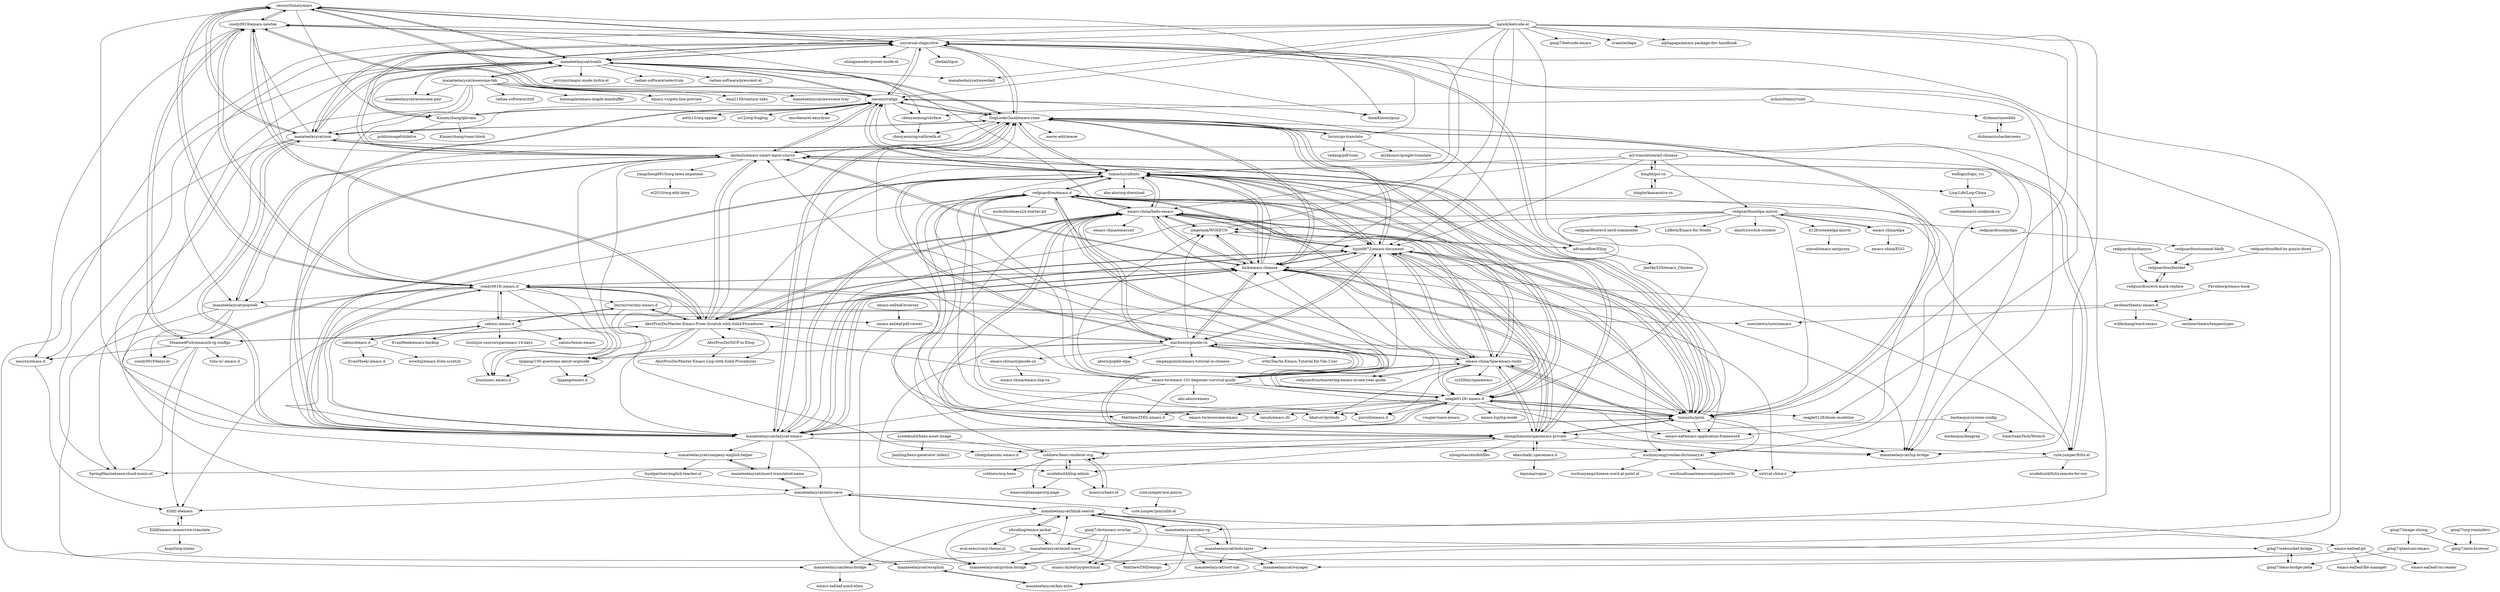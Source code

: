 digraph G {
"casouri/lunarymacs" -> "condy0919/emacs-newbie"
"casouri/lunarymacs" -> "universal-ctags/citre"
"casouri/lunarymacs" -> "manateelazycat/snails"
"casouri/lunarymacs" -> "condy0919/.emacs.d"
"casouri/lunarymacs" -> "casouri/valign"
"casouri/lunarymacs" -> "AmaiKinono/puni" ["e"=1]
"casouri/lunarymacs" -> "manateelazycat/nox"
"casouri/lunarymacs" -> "Kinneyzhang/gkroam"
"slegetank/WGEECN" -> "advanceflow/Elisp"
"slegetank/WGEECN" -> "hick/emacs-chinese"
"slegetank/WGEECN" -> "emacs-china/hello-emacs"
"slegetank/WGEECN" -> "condy0919/emacs-newbie"
"slegetank/WGEECN" -> "lujun9972/emacs-document"
"redguardtoo/elpa-mirror" -> "emacs-china/elpa"
"redguardtoo/elpa-mirror" -> "d12frosted/elpa-mirror"
"redguardtoo/elpa-mirror" -> "tumashu/pyim"
"redguardtoo/elpa-mirror" -> "redguardtoo/myelpa"
"redguardtoo/elpa-mirror" -> "redguardtoo/evil-nerd-commenter" ["e"=1]
"redguardtoo/elpa-mirror" -> "LdBeth/Emacs-for-Noobs"
"redguardtoo/elpa-mirror" -> "slegetank/WGEECN"
"redguardtoo/elpa-mirror" -> "manateelazycat/lazycat-emacs"
"redguardtoo/elpa-mirror" -> "dimitri/switch-window" ["e"=1]
"redguardtoo/elpa-mirror" -> "hick/emacs-chinese"
"redguardtoo/elpa-mirror" -> "cute-jumper/fcitx.el"
"manateelazycat/auto-save" -> "manateelazycat/insert-translated-name"
"manateelazycat/auto-save" -> "manateelazycat/blink-search"
"manateelazycat/auto-save" -> "cute-jumper/pinyinlib.el"
"manateelazycat/auto-save" -> "Elilif/.elemacs"
"manateelazycat/auto-save" -> "manateelazycat/wraplish"
"manateelazycat/snails" -> "manateelazycat/nox"
"manateelazycat/snails" -> "universal-ctags/citre"
"manateelazycat/snails" -> "casouri/valign"
"manateelazycat/snails" -> "manateelazycat/awesome-tab"
"manateelazycat/snails" -> "casouri/lunarymacs"
"manateelazycat/snails" -> "Kinneyzhang/gkroam"
"manateelazycat/snails" -> "jerrypnz/major-mode-hydra.el" ["e"=1]
"manateelazycat/snails" -> "radian-software/selectrum" ["e"=1]
"manateelazycat/snails" -> "manateelazycat/aweshell" ["e"=1]
"manateelazycat/snails" -> "SpringHan/netease-cloud-music.el"
"manateelazycat/snails" -> "manateelazycat/awesome-pair"
"manateelazycat/snails" -> "DogLooksGood/emacs-rime"
"manateelazycat/snails" -> "chenyanming/shrface"
"manateelazycat/snails" -> "radian-software/prescient.el" ["e"=1]
"manateelazycat/snails" -> "manateelazycat/lazycat-emacs"
"wxflogic/logic_vsi" -> "Lisp-Life/Lisp-China"
"condy0919/.emacs.d" -> "condy0919/emacs-newbie"
"condy0919/.emacs.d" -> "manateelazycat/lazycat-emacs"
"condy0919/.emacs.d" -> "cabins/.emacs.d"
"condy0919/.emacs.d" -> "casouri/lunarymacs"
"condy0919/.emacs.d" -> "SteamedFish/emacszh-tg-configs"
"condy0919/.emacs.d" -> "DogLooksGood/emacs-rime"
"condy0919/.emacs.d" -> "hick/emacs-chinese"
"condy0919/.emacs.d" -> "AbstProcDo/Master-Emacs-From-Scratch-with-Solid-Procedures"
"condy0919/.emacs.d" -> "lijigang/100-questions-about-orgmode"
"condy0919/.emacs.d" -> "Jousimies/.emacs.d"
"condy0919/.emacs.d" -> "seagle0128/.emacs.d"
"condy0919/.emacs.d" -> "zilongshanren/.emacs.d"
"condy0919/.emacs.d" -> "MatthewZMD/.emacs.d" ["e"=1]
"condy0919/.emacs.d" -> "Imymirror/imy-emacs.d"
"condy0919/.emacs.d" -> "manateelazycat/popweb"
"redguardtoo/dianyou" -> "redguardtoo/fastdef"
"redguardtoo/dianyou" -> "redguardtoo/evil-mark-replace"
"dickmao/nnreddit" -> "dickmao/nnhackernews"
"kaiwk/leetcode.el" -> "manateelazycat/snails"
"kaiwk/leetcode.el" -> "lujun9972/emacs-document"
"kaiwk/leetcode.el" -> "casouri/valign"
"kaiwk/leetcode.el" -> "manateelazycat/lsp-bridge" ["e"=1]
"kaiwk/leetcode.el" -> "hick/emacs-chinese"
"kaiwk/leetcode.el" -> "universal-ctags/citre"
"kaiwk/leetcode.el" -> "manateelazycat/aweshell" ["e"=1]
"kaiwk/leetcode.el" -> "ginqi7/leetcode-emacs"
"kaiwk/leetcode.el" -> "manateelazycat/lazycat-emacs"
"kaiwk/leetcode.el" -> "seagle0128/doom-modeline" ["e"=1]
"kaiwk/leetcode.el" -> "nasyxx/emacs.d"
"kaiwk/leetcode.el" -> "tumashu/pyim"
"kaiwk/leetcode.el" -> "seagle0128/.emacs.d"
"kaiwk/leetcode.el" -> "svaante/dape" ["e"=1]
"kaiwk/leetcode.el" -> "alphapapa/emacs-package-dev-handbook" ["e"=1]
"nasyxx/emacs.d" -> "Elilif/.elemacs"
"manateelazycat/awesome-tab" -> "manateelazycat/snails"
"manateelazycat/awesome-tab" -> "ema2159/centaur-tabs" ["e"=1]
"manateelazycat/awesome-tab" -> "manateelazycat/awesome-tray" ["e"=1]
"manateelazycat/awesome-tab" -> "manateelazycat/lazycat-emacs"
"manateelazycat/awesome-tab" -> "DogLooksGood/emacs-rime"
"manateelazycat/awesome-tab" -> "manateelazycat/nox"
"manateelazycat/awesome-tab" -> "radian-software/ctrlf" ["e"=1]
"manateelazycat/awesome-tab" -> "manateelazycat/auto-save"
"manateelazycat/awesome-tab" -> "casouri/valign"
"manateelazycat/awesome-tab" -> "honmaple/emacs-maple-minibuffer"
"manateelazycat/awesome-tab" -> "emacs-vs/goto-line-preview" ["e"=1]
"manateelazycat/awesome-tab" -> "manateelazycat/awesome-pair"
"binghe/pcl-cn" -> "Lisp-Life/Lisp-China"
"binghe/pcl-cn" -> "binghe/kamasutra-cn"
"binghe/pcl-cn" -> "acl-translation/acl-chinese"
"cabins/.emacs.d" -> "cabins/emacs.d"
"cabins/.emacs.d" -> "Imymirror/imy-emacs.d"
"cabins/.emacs.d" -> "condy0919/.emacs.d"
"cabins/.emacs.d" -> "EvanMeek/emacs-backup"
"cabins/.emacs.d" -> "liuzhijun-source/spacemacs-14-days"
"cabins/.emacs.d" -> "cabins/tenon-emacs"
"binghe/kamasutra-cn" -> "binghe/pcl-cn"
"manateelazycat/color-rg" -> "manateelazycat/blink-search"
"manateelazycat/color-rg" -> "manateelazycat/sort-tab"
"manateelazycat/color-rg" -> "manateelazycat/holo-layer"
"manateelazycat/color-rg" -> "manateelazycat/key-echo"
"manateelazycat/insert-translated-name" -> "manateelazycat/company-english-helper"
"manateelazycat/insert-translated-name" -> "manateelazycat/auto-save"
"Lisp-Life/Lisp-China" -> "oneforalone/cl-cookbook-cn"
"marboo/orgmode-cn" -> "emacs-china/hello-emacs"
"marboo/orgmode-cn" -> "lujun9972/emacs-document"
"marboo/orgmode-cn" -> "tumashu/cnfonts"
"marboo/orgmode-cn" -> "AbstProcDo/Master-Emacs-From-Scratch-with-Solid-Procedures"
"marboo/orgmode-cn" -> "hick/emacs-chinese"
"marboo/orgmode-cn" -> "zilongshanren/spacemacs-private"
"marboo/orgmode-cn" -> "emacs-china/orgmode-cn"
"marboo/orgmode-cn" -> "xcodebuild/blog-admin"
"marboo/orgmode-cn" -> "emacs-china/Spacemacs-rocks"
"marboo/orgmode-cn" -> "tumashu/pyim"
"marboo/orgmode-cn" -> "slegetank/WGEECN"
"marboo/orgmode-cn" -> "aborn/popkit-elpa"
"marboo/orgmode-cn" -> "lijigang/100-questions-about-orgmode"
"marboo/orgmode-cn" -> "empenguinxh/emacs-tutorial-in-chinese"
"marboo/orgmode-cn" -> "w0mTea/An.Emacs.Tutorial.for.Vim.User" ["e"=1]
"manateelazycat/company-english-helper" -> "manateelazycat/insert-translated-name"
"manateelazycat/company-english-helper" -> "loyalpartner/english-teacher.el"
"redguardtoo/myelpa" -> "redguardtoo/counsel-bbdb"
"tumashu/cnfonts" -> "tumashu/pyim"
"tumashu/cnfonts" -> "hick/emacs-chinese"
"tumashu/cnfonts" -> "lujun9972/emacs-document"
"tumashu/cnfonts" -> "DogLooksGood/emacs-rime"
"tumashu/cnfonts" -> "emacs-china/hello-emacs"
"tumashu/cnfonts" -> "casouri/valign"
"tumashu/cnfonts" -> "laishulu/emacs-smart-input-source"
"tumashu/cnfonts" -> "manateelazycat/lazycat-emacs"
"tumashu/cnfonts" -> "marboo/orgmode-cn"
"tumashu/cnfonts" -> "zilongshanren/spacemacs-private"
"tumashu/cnfonts" -> "abo-abo/org-download" ["e"=1]
"tumashu/cnfonts" -> "seagle0128/.emacs.d"
"tumashu/cnfonts" -> "emacs-china/Spacemacs-rocks"
"tumashu/cnfonts" -> "AbstProcDo/Master-Emacs-From-Scratch-with-Solid-Procedures"
"tumashu/cnfonts" -> "redguardtoo/emacs.d"
"redguardtoo/emacs.d" -> "purcell/emacs.d" ["e"=1]
"redguardtoo/emacs.d" -> "seagle0128/.emacs.d"
"redguardtoo/emacs.d" -> "redguardtoo/mastering-emacs-in-one-year-guide" ["e"=1]
"redguardtoo/emacs.d" -> "lujun9972/emacs-document"
"redguardtoo/emacs.d" -> "emacs-china/Spacemacs-rocks"
"redguardtoo/emacs.d" -> "bbatsov/prelude" ["e"=1]
"redguardtoo/emacs.d" -> "tumashu/pyim"
"redguardtoo/emacs.d" -> "emacs-eaf/emacs-application-framework" ["e"=1]
"redguardtoo/emacs.d" -> "emacs-china/hello-emacs"
"redguardtoo/emacs.d" -> "manateelazycat/lazycat-emacs"
"redguardtoo/emacs.d" -> "tumashu/cnfonts"
"redguardtoo/emacs.d" -> "manateelazycat/lsp-bridge" ["e"=1]
"redguardtoo/emacs.d" -> "eschulte/emacs24-starter-kit" ["e"=1]
"redguardtoo/emacs.d" -> "emacs-tw/awesome-emacs" ["e"=1]
"redguardtoo/emacs.d" -> "caisah/emacs.dz" ["e"=1]
"condy0919/emacs-newbie" -> "condy0919/.emacs.d"
"condy0919/emacs-newbie" -> "SteamedFish/emacszh-tg-configs"
"condy0919/emacs-newbie" -> "AbstProcDo/Master-Emacs-From-Scratch-with-Solid-Procedures"
"condy0919/emacs-newbie" -> "universal-ctags/citre"
"condy0919/emacs-newbie" -> "casouri/lunarymacs"
"condy0919/emacs-newbie" -> "casouri/valign"
"condy0919/emacs-newbie" -> "nasyxx/emacs.d"
"casouri/valign" -> "DogLooksGood/emacs-rime"
"casouri/valign" -> "awth13/org-appear" ["e"=1]
"casouri/valign" -> "manateelazycat/popweb"
"casouri/valign" -> "chenyanming/calibredb.el" ["e"=1]
"casouri/valign" -> "manateelazycat/snails"
"casouri/valign" -> "io12/org-fragtog" ["e"=1]
"casouri/valign" -> "laishulu/emacs-smart-input-source"
"casouri/valign" -> "tumashu/cnfonts"
"casouri/valign" -> "casouri/lunarymacs"
"casouri/valign" -> "condy0919/emacs-newbie"
"casouri/valign" -> "universal-ctags/citre"
"casouri/valign" -> "Kinneyzhang/gkroam"
"casouri/valign" -> "AmaiKinono/puni" ["e"=1]
"casouri/valign" -> "misohena/el-easydraw" ["e"=1]
"casouri/valign" -> "chenyanming/shrface"
"mihaiolteanu/vuiet" -> "dickmao/nnreddit"
"mihaiolteanu/vuiet" -> "chenyanming/shrface"
"tumashu/pyim" -> "tumashu/cnfonts"
"tumashu/pyim" -> "DogLooksGood/emacs-rime"
"tumashu/pyim" -> "hick/emacs-chinese"
"tumashu/pyim" -> "lujun9972/emacs-document"
"tumashu/pyim" -> "emacs-china/hello-emacs"
"tumashu/pyim" -> "manateelazycat/lazycat-emacs"
"tumashu/pyim" -> "seagle0128/.emacs.d"
"tumashu/pyim" -> "redguardtoo/emacs.d"
"tumashu/pyim" -> "laishulu/emacs-smart-input-source"
"tumashu/pyim" -> "emacs-eaf/emacs-application-framework" ["e"=1]
"tumashu/pyim" -> "xuchunyang/youdao-dictionary.el"
"tumashu/pyim" -> "manateelazycat/lsp-bridge" ["e"=1]
"tumashu/pyim" -> "emacs-china/Spacemacs-rocks"
"tumashu/pyim" -> "zilongshanren/spacemacs-private"
"tumashu/pyim" -> "casouri/valign"
"lorniu/go-translate" -> "atykhonov/google-translate" ["e"=1]
"lorniu/go-translate" -> "DogLooksGood/emacs-rime"
"lorniu/go-translate" -> "universal-ctags/citre"
"lorniu/go-translate" -> "vedang/pdf-tools" ["e"=1]
"AbstProcDo/Master-Emacs-From-Scratch-with-Solid-Procedures" -> "condy0919/emacs-newbie"
"AbstProcDo/Master-Emacs-From-Scratch-with-Solid-Procedures" -> "SteamedFish/emacszh-tg-configs"
"AbstProcDo/Master-Emacs-From-Scratch-with-Solid-Procedures" -> "emacs-china/hello-emacs"
"AbstProcDo/Master-Emacs-From-Scratch-with-Solid-Procedures" -> "laishulu/emacs-smart-input-source"
"AbstProcDo/Master-Emacs-From-Scratch-with-Solid-Procedures" -> "AbstProcDo/SICP-in-Elisp"
"AbstProcDo/Master-Emacs-From-Scratch-with-Solid-Procedures" -> "Imymirror/imy-emacs.d"
"AbstProcDo/Master-Emacs-From-Scratch-with-Solid-Procedures" -> "lujun9972/emacs-document"
"AbstProcDo/Master-Emacs-From-Scratch-with-Solid-Procedures" -> "hick/emacs-chinese"
"AbstProcDo/Master-Emacs-From-Scratch-with-Solid-Procedures" -> "marboo/orgmode-cn"
"AbstProcDo/Master-Emacs-From-Scratch-with-Solid-Procedures" -> "DogLooksGood/emacs-rime"
"AbstProcDo/Master-Emacs-From-Scratch-with-Solid-Procedures" -> "condy0919/.emacs.d"
"AbstProcDo/Master-Emacs-From-Scratch-with-Solid-Procedures" -> "lijigang/100-questions-about-orgmode"
"AbstProcDo/Master-Emacs-From-Scratch-with-Solid-Procedures" -> "AbstProcDo/Master-Emacs-Lisp-with-Solid-Procedures"
"AbstProcDo/Master-Emacs-From-Scratch-with-Solid-Procedures" -> "Jousimies/.emacs.d"
"AbstProcDo/Master-Emacs-From-Scratch-with-Solid-Procedures" -> "manateelazycat/lazycat-emacs"
"universal-ctags/citre" -> "condy0919/emacs-newbie"
"universal-ctags/citre" -> "manateelazycat/snails"
"universal-ctags/citre" -> "casouri/lunarymacs"
"universal-ctags/citre" -> "laishulu/emacs-smart-input-source"
"universal-ctags/citre" -> "manateelazycat/lsp-bridge" ["e"=1]
"universal-ctags/citre" -> "manateelazycat/nox"
"universal-ctags/citre" -> "MatthewZMD/emigo" ["e"=1]
"universal-ctags/citre" -> "casouri/valign"
"universal-ctags/citre" -> "manateelazycat/popweb"
"universal-ctags/citre" -> "advanceflow/Elisp"
"universal-ctags/citre" -> "manateelazycat/holo-layer"
"universal-ctags/citre" -> "DogLooksGood/emacs-rime"
"universal-ctags/citre" -> "AmaiKinono/puni" ["e"=1]
"universal-ctags/citre" -> "zbelial/lspce" ["e"=1]
"universal-ctags/citre" -> "elizagamedev/power-mode.el"
"emacs-china/hello-emacs" -> "lujun9972/emacs-document"
"emacs-china/hello-emacs" -> "emacs-china/Spacemacs-rocks"
"emacs-china/hello-emacs" -> "tumashu/cnfonts"
"emacs-china/hello-emacs" -> "marboo/orgmode-cn"
"emacs-china/hello-emacs" -> "AbstProcDo/Master-Emacs-From-Scratch-with-Solid-Procedures"
"emacs-china/hello-emacs" -> "manateelazycat/lazycat-emacs"
"emacs-china/hello-emacs" -> "hick/emacs-chinese"
"emacs-china/hello-emacs" -> "tumashu/pyim"
"emacs-china/hello-emacs" -> "zilongshanren/spacemacs-private"
"emacs-china/hello-emacs" -> "seagle0128/.emacs.d"
"emacs-china/hello-emacs" -> "emacs-china/emacsist"
"emacs-china/hello-emacs" -> "redguardtoo/emacs.d"
"emacs-china/hello-emacs" -> "condy0919/emacs-newbie"
"emacs-china/hello-emacs" -> "slegetank/WGEECN"
"emacs-china/hello-emacs" -> "xuchunyang/youdao-dictionary.el"
"manateelazycat/nox" -> "manateelazycat/snails"
"manateelazycat/nox" -> "SpringHan/netease-cloud-music.el"
"manateelazycat/nox" -> "universal-ctags/citre"
"manateelazycat/nox" -> "laishulu/emacs-smart-input-source"
"manateelazycat/nox" -> "casouri/lunarymacs"
"manateelazycat/nox" -> "DogLooksGood/emacs-rime"
"manateelazycat/nox" -> "manateelazycat/color-rg"
"manateelazycat/nox" -> "manateelazycat/lazycat-emacs"
"manateelazycat/nox" -> "casouri/valign"
"manateelazycat/nox" -> "manateelazycat/deno-bridge"
"manateelazycat/nox" -> "condy0919/emacs-newbie"
"yangsheng6810/org-latex-impatient" -> "et2010/org-edit-latex"
"chenyanming/shrface" -> "chenyanming/calibredb.el" ["e"=1]
"Kinneyzhang/gkroam" -> "publicimageltd/delve" ["e"=1]
"Kinneyzhang/gkroam" -> "Kinneyzhang/roam-block"
"Kinneyzhang/gkroam" -> "manateelazycat/snails"
"Kinneyzhang/gkroam" -> "casouri/valign"
"SteamedFish/emacszh-tg-configs" -> "condy0919/emacs-newbie"
"SteamedFish/emacszh-tg-configs" -> "nasyxx/emacs.d"
"SteamedFish/emacszh-tg-configs" -> "AbstProcDo/Master-Emacs-From-Scratch-with-Solid-Procedures"
"SteamedFish/emacszh-tg-configs" -> "Elilif/.elemacs"
"SteamedFish/emacszh-tg-configs" -> "condy0919/fanyi.el"
"SteamedFish/emacszh-tg-configs" -> "condy0919/.emacs.d"
"SteamedFish/emacszh-tg-configs" -> "tshu-w/.emacs.d"
"SteamedFish/emacszh-tg-configs" -> "SpringHan/netease-cloud-music.el"
"DogLooksGood/emacs-rime" -> "laishulu/emacs-smart-input-source"
"DogLooksGood/emacs-rime" -> "tumashu/pyim"
"DogLooksGood/emacs-rime" -> "casouri/valign"
"DogLooksGood/emacs-rime" -> "tumashu/cnfonts"
"DogLooksGood/emacs-rime" -> "manateelazycat/lazycat-emacs"
"DogLooksGood/emacs-rime" -> "manateelazycat/lsp-bridge" ["e"=1]
"DogLooksGood/emacs-rime" -> "manateelazycat/nox"
"DogLooksGood/emacs-rime" -> "lorniu/go-translate"
"DogLooksGood/emacs-rime" -> "hick/emacs-chinese"
"DogLooksGood/emacs-rime" -> "lujun9972/emacs-document"
"DogLooksGood/emacs-rime" -> "chenyanming/calibredb.el" ["e"=1]
"DogLooksGood/emacs-rime" -> "universal-ctags/citre"
"DogLooksGood/emacs-rime" -> "seagle0128/.emacs.d"
"DogLooksGood/emacs-rime" -> "meow-edit/meow" ["e"=1]
"DogLooksGood/emacs-rime" -> "manateelazycat/snails"
"xuchunyang/youdao-dictionary.el" -> "xuchunyang/chinese-word-at-point.el"
"xuchunyang/youdao-dictionary.el" -> "SpringHan/netease-cloud-music.el"
"xuchunyang/youdao-dictionary.el" -> "wushuaibuaa/emacscompanywords"
"xuchunyang/youdao-dictionary.el" -> "xwl/cal-china-x"
"laishulu/emacs-smart-input-source" -> "DogLooksGood/emacs-rime"
"laishulu/emacs-smart-input-source" -> "universal-ctags/citre"
"laishulu/emacs-smart-input-source" -> "hick/emacs-chinese"
"laishulu/emacs-smart-input-source" -> "cute-jumper/fcitx.el"
"laishulu/emacs-smart-input-source" -> "casouri/valign"
"laishulu/emacs-smart-input-source" -> "AbstProcDo/Master-Emacs-From-Scratch-with-Solid-Procedures"
"laishulu/emacs-smart-input-source" -> "manateelazycat/nox"
"laishulu/emacs-smart-input-source" -> "tumashu/cnfonts"
"laishulu/emacs-smart-input-source" -> "manateelazycat/popweb"
"laishulu/emacs-smart-input-source" -> "Jousimies/.emacs.d"
"laishulu/emacs-smart-input-source" -> "manateelazycat/lazycat-emacs"
"laishulu/emacs-smart-input-source" -> "tumashu/pyim"
"laishulu/emacs-smart-input-source" -> "yangsheng6810/org-latex-impatient"
"laishulu/emacs-smart-input-source" -> "lijigang/100-questions-about-orgmode"
"laishulu/emacs-smart-input-source" -> "condy0919/emacs-newbie"
"redguardtoo/find-by-pinyin-dired" -> "redguardtoo/fastdef"
"dickmao/nnhackernews" -> "dickmao/nnreddit"
"AbstProcDo/SICP-in-Elisp" -> "AbstProcDo/Master-Emacs-Lisp-with-Solid-Procedures"
"emacs-china/orgmode-cn" -> "emacs-china/emacs-lisp-cn"
"zilongshanren/spacemacs-private" -> "emacs-china/Spacemacs-rocks"
"zilongshanren/spacemacs-private" -> "lujun9972/emacs-document"
"zilongshanren/spacemacs-private" -> "emacs-china/hello-emacs"
"zilongshanren/spacemacs-private" -> "tumashu/cnfonts"
"zilongshanren/spacemacs-private" -> "xuchunyang/youdao-dictionary.el"
"zilongshanren/spacemacs-private" -> "hick/emacs-chinese"
"zilongshanren/spacemacs-private" -> "tumashu/pyim"
"zilongshanren/spacemacs-private" -> "coldnew/hexo-renderer-org"
"zilongshanren/spacemacs-private" -> "marboo/orgmode-cn"
"zilongshanren/spacemacs-private" -> "redguardtoo/emacs.d"
"zilongshanren/spacemacs-private" -> "zilongshanren/dotfiles"
"zilongshanren/spacemacs-private" -> "ekaschalk/.spacemacs.d"
"zilongshanren/spacemacs-private" -> "zilongshanren/.emacs.d"
"zilongshanren/spacemacs-private" -> "xcodebuild/blog-admin"
"zilongshanren/spacemacs-private" -> "cute-jumper/fcitx.el"
"cute-jumper/fcitx.el" -> "xcodebuild/fcitx-remote-for-osx" ["e"=1]
"cute-jumper/fcitx.el" -> "laishulu/emacs-smart-input-source"
"cute-jumper/fcitx.el" -> "xwl/cal-china-x"
"hick/emacs-chinese" -> "tumashu/cnfonts"
"hick/emacs-chinese" -> "tumashu/pyim"
"hick/emacs-chinese" -> "laishulu/emacs-smart-input-source"
"hick/emacs-chinese" -> "lujun9972/emacs-document"
"hick/emacs-chinese" -> "manateelazycat/lazycat-emacs"
"hick/emacs-chinese" -> "emacs-china/hello-emacs"
"hick/emacs-chinese" -> "DogLooksGood/emacs-rime"
"hick/emacs-chinese" -> "AbstProcDo/Master-Emacs-From-Scratch-with-Solid-Procedures"
"hick/emacs-chinese" -> "condy0919/.emacs.d"
"hick/emacs-chinese" -> "marboo/orgmode-cn"
"hick/emacs-chinese" -> "cute-jumper/fcitx.el"
"hick/emacs-chinese" -> "slegetank/WGEECN"
"hick/emacs-chinese" -> "zilongshanren/spacemacs-private"
"hick/emacs-chinese" -> "casouri/valign"
"hick/emacs-chinese" -> "xwl/cal-china-x"
"cute-jumper/ace-pinyin" -> "cute-jumper/pinyinlib.el"
"lijigang/100-questions-about-orgmode" -> "lijigang/emacs.d"
"lijigang/100-questions-about-orgmode" -> "Jousimies/.emacs.d"
"emacs-eaf/eaf-pdf-viewer" -> "manateelazycat/python-bridge"
"Imymirror/imy-emacs.d" -> "lijigang/emacs.d"
"Imymirror/imy-emacs.d" -> "cabins/.emacs.d"
"Imymirror/imy-emacs.d" -> "nowislewis/nowisemacs"
"Imymirror/imy-emacs.d" -> "AbstProcDo/Master-Emacs-From-Scratch-with-Solid-Procedures"
"emacs-eaf/eaf-browser" -> "emacs-eaf/eaf-pdf-viewer"
"redguardtoo/evil-mark-replace" -> "redguardtoo/fastdef"
"emacs-china/Spacemacs-rocks" -> "zilongshanren/spacemacs-private"
"emacs-china/Spacemacs-rocks" -> "lujun9972/emacs-document"
"emacs-china/Spacemacs-rocks" -> "redguardtoo/emacs.d"
"emacs-china/Spacemacs-rocks" -> "emacs-china/hello-emacs"
"emacs-china/Spacemacs-rocks" -> "redguardtoo/mastering-emacs-in-one-year-guide" ["e"=1]
"emacs-china/Spacemacs-rocks" -> "purcell/emacs.d" ["e"=1]
"emacs-china/Spacemacs-rocks" -> "seagle0128/.emacs.d"
"emacs-china/Spacemacs-rocks" -> "tumashu/pyim"
"emacs-china/Spacemacs-rocks" -> "tumashu/cnfonts"
"emacs-china/Spacemacs-rocks" -> "syl20bnr/spacemacs" ["e"=1]
"emacs-china/Spacemacs-rocks" -> "hick/emacs-chinese"
"emacs-china/Spacemacs-rocks" -> "bbatsov/prelude" ["e"=1]
"emacs-china/Spacemacs-rocks" -> "emacs-tw/emacs-101-beginner-survival-guide"
"emacs-china/Spacemacs-rocks" -> "marboo/orgmode-cn"
"emacs-china/Spacemacs-rocks" -> "emacs-eaf/emacs-application-framework" ["e"=1]
"manateelazycat/popweb" -> "condy0919/fanyi.el"
"manateelazycat/popweb" -> "casouri/valign"
"manateelazycat/popweb" -> "emacs-eaf/eaf-pdf-viewer"
"manateelazycat/popweb" -> "manateelazycat/company-english-helper"
"manateelazycat/popweb" -> "manateelazycat/python-bridge"
"emacs-tw/emacs-101-beginner-survival-guide" -> "lujun9972/emacs-document"
"emacs-tw/emacs-101-beginner-survival-guide" -> "manateelazycat/lazycat-emacs"
"emacs-tw/emacs-101-beginner-survival-guide" -> "tumashu/pyim"
"emacs-tw/emacs-101-beginner-survival-guide" -> "tumashu/cnfonts"
"emacs-tw/emacs-101-beginner-survival-guide" -> "hick/emacs-chinese"
"emacs-tw/emacs-101-beginner-survival-guide" -> "emacs-china/Spacemacs-rocks"
"emacs-tw/emacs-101-beginner-survival-guide" -> "DogLooksGood/emacs-rime"
"emacs-tw/emacs-101-beginner-survival-guide" -> "seagle0128/.emacs.d"
"emacs-tw/emacs-101-beginner-survival-guide" -> "emacs-china/hello-emacs"
"emacs-tw/emacs-101-beginner-survival-guide" -> "abo-abo/oremacs" ["e"=1]
"emacs-tw/emacs-101-beginner-survival-guide" -> "redguardtoo/emacs.d"
"emacs-tw/emacs-101-beginner-survival-guide" -> "AbstProcDo/Master-Emacs-From-Scratch-with-Solid-Procedures"
"emacs-tw/emacs-101-beginner-survival-guide" -> "slegetank/WGEECN"
"emacs-tw/emacs-101-beginner-survival-guide" -> "laishulu/emacs-smart-input-source"
"emacs-tw/emacs-101-beginner-survival-guide" -> "MatthewZMD/.emacs.d" ["e"=1]
"xcodebuild/hexo-asset-image" -> "coldnew/hexo-renderer-org"
"xcodebuild/hexo-asset-image" -> "Jamling/hexo-generator-index2"
"acl-translation/acl-chinese" -> "binghe/pcl-cn"
"acl-translation/acl-chinese" -> "emacs-china/hello-emacs"
"acl-translation/acl-chinese" -> "lujun9972/emacs-document"
"acl-translation/acl-chinese" -> "redguardtoo/elpa-mirror"
"acl-translation/acl-chinese" -> "xuchunyang/youdao-dictionary.el"
"acl-translation/acl-chinese" -> "tumashu/cnfonts"
"cabins/emacs.d" -> "cabins/.emacs.d"
"cabins/emacs.d" -> "EvanMeek/.emacs.d"
"cabins/emacs.d" -> "wowhxj/emacs-from-scratch"
"coldnew/hexo-renderer-org" -> "xcodebuild/blog-admin"
"coldnew/hexo-renderer-org" -> "kuanyui/hexo.el"
"coldnew/hexo-renderer-org" -> "coldnew/org-hexo"
"coldnew/hexo-renderer-org" -> "coldnew/hexo-renderer-org"
"coldnew/hexo-renderer-org" -> "emacsorphanage/org-page" ["e"=1]
"coldnew/hexo-renderer-org" -> "zilongshanren/spacemacs-private"
"coldnew/hexo-renderer-org" -> "emacs-china/hello-emacs"
"neoheartbeats/.emacs.d" -> "willbchang/ward-emacs"
"neoheartbeats/.emacs.d" -> "neoheartbeats/tempestypes"
"neoheartbeats/.emacs.d" -> "nowislewis/nowisemacs"
"neoheartbeats/.emacs.d" -> "Elilif/.elemacs"
"advanceflow/Elisp" -> "JanSky520/emacs_Chinese"
"advanceflow/Elisp" -> "universal-ctags/citre"
"advanceflow/Elisp" -> "slegetank/WGEECN"
"emacs-eaf/eaf-git" -> "emacs-eaf/eaf-file-manager"
"emacs-eaf/eaf-git" -> "emacs-eaf/eaf-rss-reader"
"emacs-eaf/eaf-git" -> "manateelazycat/python-bridge"
"emacs-eaf/eaf-git" -> "manateelazycat/voyager"
"seagle0128/.emacs.d" -> "lujun9972/emacs-document"
"seagle0128/.emacs.d" -> "redguardtoo/emacs.d"
"seagle0128/.emacs.d" -> "purcell/emacs.d" ["e"=1]
"seagle0128/.emacs.d" -> "emacs-eaf/emacs-application-framework" ["e"=1]
"seagle0128/.emacs.d" -> "MatthewZMD/.emacs.d" ["e"=1]
"seagle0128/.emacs.d" -> "manateelazycat/lazycat-emacs"
"seagle0128/.emacs.d" -> "manateelazycat/lsp-bridge" ["e"=1]
"seagle0128/.emacs.d" -> "caisah/emacs.dz" ["e"=1]
"seagle0128/.emacs.d" -> "seagle0128/doom-modeline" ["e"=1]
"seagle0128/.emacs.d" -> "rougier/nano-emacs" ["e"=1]
"seagle0128/.emacs.d" -> "emacs-lsp/lsp-mode" ["e"=1]
"seagle0128/.emacs.d" -> "DogLooksGood/emacs-rime"
"seagle0128/.emacs.d" -> "tumashu/pyim"
"seagle0128/.emacs.d" -> "bbatsov/prelude" ["e"=1]
"seagle0128/.emacs.d" -> "emacs-tw/awesome-emacs" ["e"=1]
"ginqi7/dictionary-overlay" -> "manateelazycat/python-bridge"
"ginqi7/dictionary-overlay" -> "mumu-lhl/eaf-pyqterminal"
"ginqi7/dictionary-overlay" -> "ginqi7/websocket-bridge"
"ginqi7/dictionary-overlay" -> "manateelazycat/mind-wave"
"manateelazycat/lazycat-emacs" -> "lujun9972/emacs-document"
"manateelazycat/lazycat-emacs" -> "seagle0128/.emacs.d"
"manateelazycat/lazycat-emacs" -> "DogLooksGood/emacs-rime"
"manateelazycat/lazycat-emacs" -> "manateelazycat/auto-save"
"manateelazycat/lazycat-emacs" -> "manateelazycat/lsp-bridge" ["e"=1]
"manateelazycat/lazycat-emacs" -> "condy0919/.emacs.d"
"manateelazycat/lazycat-emacs" -> "hick/emacs-chinese"
"manateelazycat/lazycat-emacs" -> "emacs-china/hello-emacs"
"manateelazycat/lazycat-emacs" -> "tumashu/cnfonts"
"manateelazycat/lazycat-emacs" -> "tumashu/pyim"
"manateelazycat/lazycat-emacs" -> "manateelazycat/company-english-helper"
"manateelazycat/lazycat-emacs" -> "manateelazycat/nox"
"manateelazycat/lazycat-emacs" -> "laishulu/emacs-smart-input-source"
"manateelazycat/lazycat-emacs" -> "manateelazycat/insert-translated-name"
"manateelazycat/lazycat-emacs" -> "casouri/lunarymacs"
"Elilif/.elemacs" -> "Elilif/emacs-immersive-translate"
"xcodebuild/blog-admin" -> "coldnew/hexo-renderer-org"
"xcodebuild/blog-admin" -> "emacsorphanage/org-page" ["e"=1]
"xcodebuild/blog-admin" -> "kuanyui/hexo.el"
"ginqi7/plantuml-emacs" -> "ginqi7/deno-bridge-jieba"
"ginqi7/deno-bridge-jieba" -> "ginqi7/websocket-bridge"
"ginqi7/websocket-bridge" -> "ginqi7/deno-bridge-jieba"
"emacs-china/elpa" -> "redguardtoo/elpa-mirror"
"emacs-china/elpa" -> "emacs-china/EGO"
"kuanyui/hexo.el" -> "coldnew/hexo-renderer-org"
"manateelazycat/blink-search" -> "xhcoding/emacs-aichat"
"manateelazycat/blink-search" -> "manateelazycat/holo-layer"
"manateelazycat/blink-search" -> "mumu-lhl/eaf-pyqterminal"
"manateelazycat/blink-search" -> "manateelazycat/auto-save"
"manateelazycat/blink-search" -> "manateelazycat/deno-bridge"
"manateelazycat/blink-search" -> "manateelazycat/python-bridge"
"manateelazycat/blink-search" -> "manateelazycat/color-rg"
"manateelazycat/blink-search" -> "emacs-eaf/eaf-git"
"manateelazycat/deno-bridge" -> "emacs-eaf/eaf-mind-elixir"
"redguardtoo/fastdef" -> "redguardtoo/evil-mark-replace"
"lujun9972/emacs-document" -> "emacs-china/hello-emacs"
"lujun9972/emacs-document" -> "seagle0128/.emacs.d"
"lujun9972/emacs-document" -> "emacs-china/Spacemacs-rocks"
"lujun9972/emacs-document" -> "tumashu/cnfonts"
"lujun9972/emacs-document" -> "redguardtoo/emacs.d"
"lujun9972/emacs-document" -> "tumashu/pyim"
"lujun9972/emacs-document" -> "manateelazycat/lazycat-emacs"
"lujun9972/emacs-document" -> "hick/emacs-chinese"
"lujun9972/emacs-document" -> "AbstProcDo/Master-Emacs-From-Scratch-with-Solid-Procedures"
"lujun9972/emacs-document" -> "manateelazycat/lsp-bridge" ["e"=1]
"lujun9972/emacs-document" -> "zilongshanren/spacemacs-private"
"lujun9972/emacs-document" -> "purcell/emacs.d" ["e"=1]
"lujun9972/emacs-document" -> "DogLooksGood/emacs-rime"
"lujun9972/emacs-document" -> "marboo/orgmode-cn"
"lujun9972/emacs-document" -> "emacs-eaf/emacs-application-framework" ["e"=1]
"d12frosted/elpa-mirror" -> "ninrod/emacs-antiproxy"
"Elilif/emacs-immersive-translate" -> "Elilif/.elemacs"
"Elilif/emacs-immersive-translate" -> "ksqsf/org-xlatex"
"manateelazycat/holo-layer" -> "manateelazycat/blink-search"
"manateelazycat/holo-layer" -> "manateelazycat/voyager"
"manateelazycat/holo-layer" -> "manateelazycat/sort-tab"
"manateelazycat/holo-layer" -> "mumu-lhl/eaf-pyqterminal"
"ginqi7/image-slicing" -> "ginqi7/plantuml-emacs"
"ginqi7/image-slicing" -> "ginqi7/auto-browser"
"xhcoding/emacs-aichat" -> "manateelazycat/mind-wave"
"xhcoding/emacs-aichat" -> "manateelazycat/blink-search"
"xhcoding/emacs-aichat" -> "eval-exec/crazy-theme.el"
"xhcoding/emacs-aichat" -> "manateelazycat/voyager"
"manateelazycat/mind-wave" -> "xhcoding/emacs-aichat"
"manateelazycat/mind-wave" -> "manateelazycat/python-bridge"
"manateelazycat/mind-wave" -> "MatthewZMD/emigo" ["e"=1]
"manateelazycat/mind-wave" -> "manateelazycat/blink-search"
"manateelazycat/mind-wave" -> "manateelazycat/deno-bridge"
"Pavinberg/emacs-book" -> "neoheartbeats/.emacs.d"
"manateelazycat/voyager" -> "manateelazycat/key-echo"
"manateelazycat/wraplish" -> "manateelazycat/key-echo"
"manateelazycat/key-echo" -> "manateelazycat/wraplish"
"ekaschalk/.spacemacs.d" -> "zilongshanren/spacemacs-private"
"ekaschalk/.spacemacs.d" -> "lepisma/rogue" ["e"=1]
"redguardtoo/counsel-bbdb" -> "redguardtoo/fastdef"
"ginqi7/org-reminders" -> "ginqi7/auto-browser"
"baohaojun/system-config" -> "baohaojun/beagrep"
"baohaojun/system-config" -> "SmartisanTech/Wrench"
"baohaojun/system-config" -> "zilongshanren/spacemacs-private"
"casouri/lunarymacs" ["l"="-17.75,-11.641"]
"condy0919/emacs-newbie" ["l"="-17.772,-11.647"]
"universal-ctags/citre" ["l"="-17.742,-11.655"]
"manateelazycat/snails" ["l"="-17.722,-11.624"]
"condy0919/.emacs.d" ["l"="-17.789,-11.652"]
"casouri/valign" ["l"="-17.743,-11.617"]
"AmaiKinono/puni" ["l"="-16.495,-11.715"]
"manateelazycat/nox" ["l"="-17.732,-11.64"]
"Kinneyzhang/gkroam" ["l"="-17.711,-11.658"]
"slegetank/WGEECN" ["l"="-17.828,-11.627"]
"advanceflow/Elisp" ["l"="-17.801,-11.677"]
"hick/emacs-chinese" ["l"="-17.813,-11.613"]
"emacs-china/hello-emacs" ["l"="-17.837,-11.598"]
"lujun9972/emacs-document" ["l"="-17.823,-11.581"]
"redguardtoo/elpa-mirror" ["l"="-17.889,-11.617"]
"emacs-china/elpa" ["l"="-17.94,-11.631"]
"d12frosted/elpa-mirror" ["l"="-17.962,-11.615"]
"tumashu/pyim" ["l"="-17.806,-11.597"]
"redguardtoo/myelpa" ["l"="-17.949,-11.58"]
"redguardtoo/evil-nerd-commenter" ["l"="-16.743,-11.658"]
"LdBeth/Emacs-for-Noobs" ["l"="-17.925,-11.655"]
"manateelazycat/lazycat-emacs" ["l"="-17.773,-11.602"]
"dimitri/switch-window" ["l"="-16.836,-11.671"]
"cute-jumper/fcitx.el" ["l"="-17.847,-11.624"]
"manateelazycat/auto-save" ["l"="-17.665,-11.629"]
"manateelazycat/insert-translated-name" ["l"="-17.687,-11.597"]
"manateelazycat/blink-search" ["l"="-17.613,-11.656"]
"cute-jumper/pinyinlib.el" ["l"="-17.621,-11.583"]
"Elilif/.elemacs" ["l"="-17.704,-11.712"]
"manateelazycat/wraplish" ["l"="-17.634,-11.623"]
"manateelazycat/awesome-tab" ["l"="-17.698,-11.637"]
"jerrypnz/major-mode-hydra.el" ["l"="-16.485,-11.803"]
"radian-software/selectrum" ["l"="-16.548,-11.776"]
"manateelazycat/aweshell" ["l"="-16.592,-11.74"]
"SpringHan/netease-cloud-music.el" ["l"="-17.777,-11.666"]
"manateelazycat/awesome-pair" ["l"="-17.675,-11.648"]
"DogLooksGood/emacs-rime" ["l"="-17.766,-11.62"]
"chenyanming/shrface" ["l"="-17.671,-11.565"]
"radian-software/prescient.el" ["l"="-16.571,-11.754"]
"wxflogic/logic_vsi" ["l"="-18.112,-11.57"]
"Lisp-Life/Lisp-China" ["l"="-18.059,-11.567"]
"cabins/.emacs.d" ["l"="-17.807,-11.734"]
"SteamedFish/emacszh-tg-configs" ["l"="-17.766,-11.68"]
"AbstProcDo/Master-Emacs-From-Scratch-with-Solid-Procedures" ["l"="-17.806,-11.636"]
"lijigang/100-questions-about-orgmode" ["l"="-17.821,-11.652"]
"Jousimies/.emacs.d" ["l"="-17.806,-11.659"]
"seagle0128/.emacs.d" ["l"="-17.772,-11.559"]
"zilongshanren/.emacs.d" ["l"="-17.845,-11.652"]
"MatthewZMD/.emacs.d" ["l"="-16.499,-11.901"]
"Imymirror/imy-emacs.d" ["l"="-17.799,-11.701"]
"manateelazycat/popweb" ["l"="-17.701,-11.62"]
"redguardtoo/dianyou" ["l"="-18.049,-11.513"]
"redguardtoo/fastdef" ["l"="-18.024,-11.516"]
"redguardtoo/evil-mark-replace" ["l"="-18.037,-11.506"]
"dickmao/nnreddit" ["l"="-17.585,-11.467"]
"dickmao/nnhackernews" ["l"="-17.568,-11.449"]
"kaiwk/leetcode.el" ["l"="-17.745,-11.591"]
"manateelazycat/lsp-bridge" ["l"="-16.469,-11.767"]
"ginqi7/leetcode-emacs" ["l"="-17.715,-11.551"]
"seagle0128/doom-modeline" ["l"="-16.621,-11.819"]
"nasyxx/emacs.d" ["l"="-17.731,-11.674"]
"svaante/dape" ["l"="-16.434,-11.711"]
"alphapapa/emacs-package-dev-handbook" ["l"="-16.521,-11.854"]
"ema2159/centaur-tabs" ["l"="-16.638,-11.808"]
"manateelazycat/awesome-tray" ["l"="-16.51,-11.56"]
"radian-software/ctrlf" ["l"="-16.553,-11.726"]
"honmaple/emacs-maple-minibuffer" ["l"="-17.668,-11.676"]
"emacs-vs/goto-line-preview" ["l"="-16.166,-11.307"]
"binghe/pcl-cn" ["l"="-17.981,-11.576"]
"binghe/kamasutra-cn" ["l"="-18.011,-11.567"]
"acl-translation/acl-chinese" ["l"="-17.902,-11.591"]
"cabins/emacs.d" ["l"="-17.807,-11.781"]
"EvanMeek/emacs-backup" ["l"="-17.827,-11.773"]
"liuzhijun-source/spacemacs-14-days" ["l"="-17.845,-11.762"]
"cabins/tenon-emacs" ["l"="-17.804,-11.758"]
"manateelazycat/color-rg" ["l"="-17.641,-11.655"]
"manateelazycat/sort-tab" ["l"="-17.617,-11.692"]
"manateelazycat/holo-layer" ["l"="-17.627,-11.673"]
"manateelazycat/key-echo" ["l"="-17.62,-11.637"]
"manateelazycat/company-english-helper" ["l"="-17.702,-11.579"]
"oneforalone/cl-cookbook-cn" ["l"="-18.082,-11.548"]
"marboo/orgmode-cn" ["l"="-17.841,-11.572"]
"tumashu/cnfonts" ["l"="-17.803,-11.579"]
"zilongshanren/spacemacs-private" ["l"="-17.864,-11.581"]
"emacs-china/orgmode-cn" ["l"="-17.865,-11.513"]
"xcodebuild/blog-admin" ["l"="-17.886,-11.527"]
"emacs-china/Spacemacs-rocks" ["l"="-17.807,-11.545"]
"aborn/popkit-elpa" ["l"="-17.857,-11.495"]
"empenguinxh/emacs-tutorial-in-chinese" ["l"="-17.831,-11.494"]
"w0mTea/An.Emacs.Tutorial.for.Vim.User" ["l"="-8.595,-34.662"]
"loyalpartner/english-teacher.el" ["l"="-17.682,-11.542"]
"redguardtoo/counsel-bbdb" ["l"="-17.989,-11.545"]
"laishulu/emacs-smart-input-source" ["l"="-17.783,-11.622"]
"abo-abo/org-download" ["l"="-16.445,-11.936"]
"redguardtoo/emacs.d" ["l"="-17.835,-11.544"]
"purcell/emacs.d" ["l"="-16.741,-12.097"]
"redguardtoo/mastering-emacs-in-one-year-guide" ["l"="-16.72,-12.134"]
"bbatsov/prelude" ["l"="-16.782,-12.084"]
"emacs-eaf/emacs-application-framework" ["l"="-16.548,-11.946"]
"eschulte/emacs24-starter-kit" ["l"="-16.781,-12.027"]
"emacs-tw/awesome-emacs" ["l"="-16.672,-12.076"]
"caisah/emacs.dz" ["l"="-16.558,-11.965"]
"awth13/org-appear" ["l"="-16.421,-11.778"]
"chenyanming/calibredb.el" ["l"="-16.337,-11.869"]
"io12/org-fragtog" ["l"="-16.326,-11.819"]
"misohena/el-easydraw" ["l"="-16.408,-11.762"]
"mihaiolteanu/vuiet" ["l"="-17.616,-11.502"]
"xuchunyang/youdao-dictionary.el" ["l"="-17.867,-11.634"]
"lorniu/go-translate" ["l"="-17.746,-11.69"]
"atykhonov/google-translate" ["l"="-16.758,-11.79"]
"vedang/pdf-tools" ["l"="-16.408,-11.807"]
"AbstProcDo/SICP-in-Elisp" ["l"="-17.834,-11.681"]
"AbstProcDo/Master-Emacs-Lisp-with-Solid-Procedures" ["l"="-17.852,-11.686"]
"MatthewZMD/emigo" ["l"="-16.36,-11.599"]
"zbelial/lspce" ["l"="-16.449,-11.61"]
"elizagamedev/power-mode.el" ["l"="-17.726,-11.727"]
"emacs-china/emacsist" ["l"="-17.896,-11.64"]
"manateelazycat/deno-bridge" ["l"="-17.644,-11.68"]
"yangsheng6810/org-latex-impatient" ["l"="-17.736,-11.522"]
"et2010/org-edit-latex" ["l"="-17.719,-11.48"]
"publicimageltd/delve" ["l"="-16.269,-11.868"]
"Kinneyzhang/roam-block" ["l"="-17.679,-11.701"]
"condy0919/fanyi.el" ["l"="-17.708,-11.681"]
"tshu-w/.emacs.d" ["l"="-17.765,-11.724"]
"meow-edit/meow" ["l"="-16.496,-11.757"]
"xuchunyang/chinese-word-at-point.el" ["l"="-17.901,-11.665"]
"wushuaibuaa/emacscompanywords" ["l"="-17.886,-11.676"]
"xwl/cal-china-x" ["l"="-17.864,-11.654"]
"redguardtoo/find-by-pinyin-dired" ["l"="-18.037,-11.491"]
"emacs-china/emacs-lisp-cn" ["l"="-17.879,-11.481"]
"coldnew/hexo-renderer-org" ["l"="-17.895,-11.541"]
"zilongshanren/dotfiles" ["l"="-17.913,-11.542"]
"ekaschalk/.spacemacs.d" ["l"="-17.92,-11.565"]
"xcodebuild/fcitx-remote-for-osx" ["l"="-16.345,-10.039"]
"cute-jumper/ace-pinyin" ["l"="-17.592,-11.555"]
"lijigang/emacs.d" ["l"="-17.826,-11.701"]
"emacs-eaf/eaf-pdf-viewer" ["l"="-17.617,-11.606"]
"manateelazycat/python-bridge" ["l"="-17.606,-11.638"]
"nowislewis/nowisemacs" ["l"="-17.759,-11.755"]
"emacs-eaf/eaf-browser" ["l"="-17.569,-11.583"]
"syl20bnr/spacemacs" ["l"="-16.741,-12.19"]
"emacs-tw/emacs-101-beginner-survival-guide" ["l"="-17.784,-11.583"]
"abo-abo/oremacs" ["l"="-16.625,-11.925"]
"xcodebuild/hexo-asset-image" ["l"="-17.945,-11.473"]
"Jamling/hexo-generator-index2" ["l"="-17.966,-11.444"]
"EvanMeek/.emacs.d" ["l"="-17.801,-11.815"]
"wowhxj/emacs-from-scratch" ["l"="-17.824,-11.813"]
"kuanyui/hexo.el" ["l"="-17.911,-11.511"]
"coldnew/org-hexo" ["l"="-17.932,-11.522"]
"emacsorphanage/org-page" ["l"="-16.52,-12.023"]
"neoheartbeats/.emacs.d" ["l"="-17.716,-11.778"]
"willbchang/ward-emacs" ["l"="-17.722,-11.808"]
"neoheartbeats/tempestypes" ["l"="-17.698,-11.797"]
"JanSky520/emacs_Chinese" ["l"="-17.834,-11.722"]
"emacs-eaf/eaf-git" ["l"="-17.573,-11.634"]
"emacs-eaf/eaf-file-manager" ["l"="-17.546,-11.616"]
"emacs-eaf/eaf-rss-reader" ["l"="-17.545,-11.631"]
"manateelazycat/voyager" ["l"="-17.593,-11.649"]
"rougier/nano-emacs" ["l"="-16.453,-11.858"]
"emacs-lsp/lsp-mode" ["l"="-16.692,-11.975"]
"ginqi7/dictionary-overlay" ["l"="-17.555,-11.681"]
"mumu-lhl/eaf-pyqterminal" ["l"="-17.589,-11.69"]
"ginqi7/websocket-bridge" ["l"="-17.505,-11.697"]
"manateelazycat/mind-wave" ["l"="-17.589,-11.672"]
"Elilif/emacs-immersive-translate" ["l"="-17.682,-11.744"]
"ginqi7/plantuml-emacs" ["l"="-17.443,-11.715"]
"ginqi7/deno-bridge-jieba" ["l"="-17.478,-11.705"]
"emacs-china/EGO" ["l"="-17.99,-11.644"]
"xhcoding/emacs-aichat" ["l"="-17.573,-11.658"]
"emacs-eaf/eaf-mind-elixir" ["l"="-17.631,-11.712"]
"ninrod/emacs-antiproxy" ["l"="-17.996,-11.613"]
"ksqsf/org-xlatex" ["l"="-17.662,-11.767"]
"ginqi7/image-slicing" ["l"="-17.414,-11.722"]
"ginqi7/auto-browser" ["l"="-17.39,-11.727"]
"eval-exec/crazy-theme.el" ["l"="-17.533,-11.656"]
"Pavinberg/emacs-book" ["l"="-17.698,-11.819"]
"lepisma/rogue" ["l"="-16.305,-11.937"]
"ginqi7/org-reminders" ["l"="-17.369,-11.733"]
"baohaojun/system-config" ["l"="-17.962,-11.666"]
"baohaojun/beagrep" ["l"="-17.98,-11.701"]
"SmartisanTech/Wrench" ["l"="-18.011,-11.69"]
}